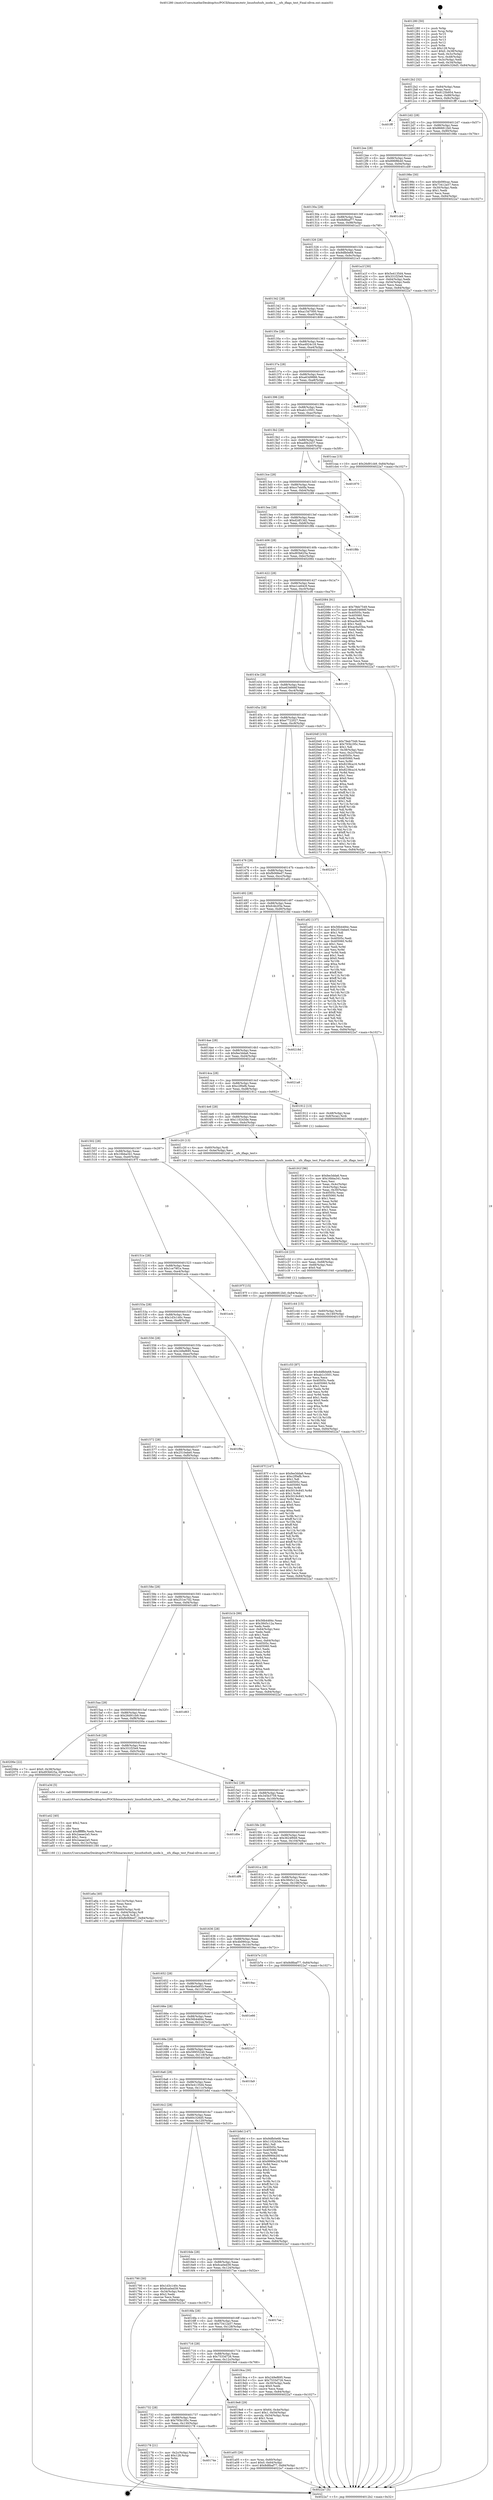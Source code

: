digraph "0x401280" {
  label = "0x401280 (/mnt/c/Users/mathe/Desktop/tcc/POCII/binaries/extr_linuxfsxfsxfs_inode.h___xfs_iflags_test_Final-ollvm.out::main(0))"
  labelloc = "t"
  node[shape=record]

  Entry [label="",width=0.3,height=0.3,shape=circle,fillcolor=black,style=filled]
  "0x4012b2" [label="{
     0x4012b2 [32]\l
     | [instrs]\l
     &nbsp;&nbsp;0x4012b2 \<+6\>: mov -0x84(%rbp),%eax\l
     &nbsp;&nbsp;0x4012b8 \<+2\>: mov %eax,%ecx\l
     &nbsp;&nbsp;0x4012ba \<+6\>: sub $0x8125b954,%ecx\l
     &nbsp;&nbsp;0x4012c0 \<+6\>: mov %eax,-0x88(%rbp)\l
     &nbsp;&nbsp;0x4012c6 \<+6\>: mov %ecx,-0x8c(%rbp)\l
     &nbsp;&nbsp;0x4012cc \<+6\>: je 0000000000401fff \<main+0xd7f\>\l
  }"]
  "0x401fff" [label="{
     0x401fff\l
  }", style=dashed]
  "0x4012d2" [label="{
     0x4012d2 [28]\l
     | [instrs]\l
     &nbsp;&nbsp;0x4012d2 \<+5\>: jmp 00000000004012d7 \<main+0x57\>\l
     &nbsp;&nbsp;0x4012d7 \<+6\>: mov -0x88(%rbp),%eax\l
     &nbsp;&nbsp;0x4012dd \<+5\>: sub $0x866812b0,%eax\l
     &nbsp;&nbsp;0x4012e2 \<+6\>: mov %eax,-0x90(%rbp)\l
     &nbsp;&nbsp;0x4012e8 \<+6\>: je 000000000040198e \<main+0x70e\>\l
  }"]
  Exit [label="",width=0.3,height=0.3,shape=circle,fillcolor=black,style=filled,peripheries=2]
  "0x40198e" [label="{
     0x40198e [30]\l
     | [instrs]\l
     &nbsp;&nbsp;0x40198e \<+5\>: mov $0x4b090cac,%eax\l
     &nbsp;&nbsp;0x401993 \<+5\>: mov $0x73412a57,%ecx\l
     &nbsp;&nbsp;0x401998 \<+3\>: mov -0x30(%rbp),%edx\l
     &nbsp;&nbsp;0x40199b \<+3\>: cmp $0x1,%edx\l
     &nbsp;&nbsp;0x40199e \<+3\>: cmovl %ecx,%eax\l
     &nbsp;&nbsp;0x4019a1 \<+6\>: mov %eax,-0x84(%rbp)\l
     &nbsp;&nbsp;0x4019a7 \<+5\>: jmp 00000000004022a7 \<main+0x1027\>\l
  }"]
  "0x4012ee" [label="{
     0x4012ee [28]\l
     | [instrs]\l
     &nbsp;&nbsp;0x4012ee \<+5\>: jmp 00000000004012f3 \<main+0x73\>\l
     &nbsp;&nbsp;0x4012f3 \<+6\>: mov -0x88(%rbp),%eax\l
     &nbsp;&nbsp;0x4012f9 \<+5\>: sub $0x896f8b40,%eax\l
     &nbsp;&nbsp;0x4012fe \<+6\>: mov %eax,-0x94(%rbp)\l
     &nbsp;&nbsp;0x401304 \<+6\>: je 0000000000401cb9 \<main+0xa39\>\l
  }"]
  "0x40174e" [label="{
     0x40174e\l
  }", style=dashed]
  "0x401cb9" [label="{
     0x401cb9\l
  }", style=dashed]
  "0x40130a" [label="{
     0x40130a [28]\l
     | [instrs]\l
     &nbsp;&nbsp;0x40130a \<+5\>: jmp 000000000040130f \<main+0x8f\>\l
     &nbsp;&nbsp;0x40130f \<+6\>: mov -0x88(%rbp),%eax\l
     &nbsp;&nbsp;0x401315 \<+5\>: sub $0x8d8baf77,%eax\l
     &nbsp;&nbsp;0x40131a \<+6\>: mov %eax,-0x98(%rbp)\l
     &nbsp;&nbsp;0x401320 \<+6\>: je 0000000000401a1f \<main+0x79f\>\l
  }"]
  "0x402178" [label="{
     0x402178 [21]\l
     | [instrs]\l
     &nbsp;&nbsp;0x402178 \<+3\>: mov -0x2c(%rbp),%eax\l
     &nbsp;&nbsp;0x40217b \<+7\>: add $0x128,%rsp\l
     &nbsp;&nbsp;0x402182 \<+1\>: pop %rbx\l
     &nbsp;&nbsp;0x402183 \<+2\>: pop %r12\l
     &nbsp;&nbsp;0x402185 \<+2\>: pop %r13\l
     &nbsp;&nbsp;0x402187 \<+2\>: pop %r14\l
     &nbsp;&nbsp;0x402189 \<+2\>: pop %r15\l
     &nbsp;&nbsp;0x40218b \<+1\>: pop %rbp\l
     &nbsp;&nbsp;0x40218c \<+1\>: ret\l
  }"]
  "0x401a1f" [label="{
     0x401a1f [30]\l
     | [instrs]\l
     &nbsp;&nbsp;0x401a1f \<+5\>: mov $0x5e4135d4,%eax\l
     &nbsp;&nbsp;0x401a24 \<+5\>: mov $0x331f25e9,%ecx\l
     &nbsp;&nbsp;0x401a29 \<+3\>: mov -0x64(%rbp),%edx\l
     &nbsp;&nbsp;0x401a2c \<+3\>: cmp -0x54(%rbp),%edx\l
     &nbsp;&nbsp;0x401a2f \<+3\>: cmovl %ecx,%eax\l
     &nbsp;&nbsp;0x401a32 \<+6\>: mov %eax,-0x84(%rbp)\l
     &nbsp;&nbsp;0x401a38 \<+5\>: jmp 00000000004022a7 \<main+0x1027\>\l
  }"]
  "0x401326" [label="{
     0x401326 [28]\l
     | [instrs]\l
     &nbsp;&nbsp;0x401326 \<+5\>: jmp 000000000040132b \<main+0xab\>\l
     &nbsp;&nbsp;0x40132b \<+6\>: mov -0x88(%rbp),%eax\l
     &nbsp;&nbsp;0x401331 \<+5\>: sub $0x9dfb0e68,%eax\l
     &nbsp;&nbsp;0x401336 \<+6\>: mov %eax,-0x9c(%rbp)\l
     &nbsp;&nbsp;0x40133c \<+6\>: je 00000000004021e3 \<main+0xf63\>\l
  }"]
  "0x401c53" [label="{
     0x401c53 [87]\l
     | [instrs]\l
     &nbsp;&nbsp;0x401c53 \<+5\>: mov $0x9dfb0e68,%eax\l
     &nbsp;&nbsp;0x401c58 \<+5\>: mov $0xab1c3501,%esi\l
     &nbsp;&nbsp;0x401c5d \<+2\>: xor %ecx,%ecx\l
     &nbsp;&nbsp;0x401c5f \<+7\>: mov 0x40505c,%edx\l
     &nbsp;&nbsp;0x401c66 \<+8\>: mov 0x405060,%r8d\l
     &nbsp;&nbsp;0x401c6e \<+3\>: sub $0x1,%ecx\l
     &nbsp;&nbsp;0x401c71 \<+3\>: mov %edx,%r9d\l
     &nbsp;&nbsp;0x401c74 \<+3\>: add %ecx,%r9d\l
     &nbsp;&nbsp;0x401c77 \<+4\>: imul %r9d,%edx\l
     &nbsp;&nbsp;0x401c7b \<+3\>: and $0x1,%edx\l
     &nbsp;&nbsp;0x401c7e \<+3\>: cmp $0x0,%edx\l
     &nbsp;&nbsp;0x401c81 \<+4\>: sete %r10b\l
     &nbsp;&nbsp;0x401c85 \<+4\>: cmp $0xa,%r8d\l
     &nbsp;&nbsp;0x401c89 \<+4\>: setl %r11b\l
     &nbsp;&nbsp;0x401c8d \<+3\>: mov %r10b,%bl\l
     &nbsp;&nbsp;0x401c90 \<+3\>: and %r11b,%bl\l
     &nbsp;&nbsp;0x401c93 \<+3\>: xor %r11b,%r10b\l
     &nbsp;&nbsp;0x401c96 \<+3\>: or %r10b,%bl\l
     &nbsp;&nbsp;0x401c99 \<+3\>: test $0x1,%bl\l
     &nbsp;&nbsp;0x401c9c \<+3\>: cmovne %esi,%eax\l
     &nbsp;&nbsp;0x401c9f \<+6\>: mov %eax,-0x84(%rbp)\l
     &nbsp;&nbsp;0x401ca5 \<+5\>: jmp 00000000004022a7 \<main+0x1027\>\l
  }"]
  "0x4021e3" [label="{
     0x4021e3\l
  }", style=dashed]
  "0x401342" [label="{
     0x401342 [28]\l
     | [instrs]\l
     &nbsp;&nbsp;0x401342 \<+5\>: jmp 0000000000401347 \<main+0xc7\>\l
     &nbsp;&nbsp;0x401347 \<+6\>: mov -0x88(%rbp),%eax\l
     &nbsp;&nbsp;0x40134d \<+5\>: sub $0xa15d7000,%eax\l
     &nbsp;&nbsp;0x401352 \<+6\>: mov %eax,-0xa0(%rbp)\l
     &nbsp;&nbsp;0x401358 \<+6\>: je 0000000000401809 \<main+0x589\>\l
  }"]
  "0x401c44" [label="{
     0x401c44 [15]\l
     | [instrs]\l
     &nbsp;&nbsp;0x401c44 \<+4\>: mov -0x60(%rbp),%rdi\l
     &nbsp;&nbsp;0x401c48 \<+6\>: mov %eax,-0x140(%rbp)\l
     &nbsp;&nbsp;0x401c4e \<+5\>: call 0000000000401030 \<free@plt\>\l
     | [calls]\l
     &nbsp;&nbsp;0x401030 \{1\} (unknown)\l
  }"]
  "0x401809" [label="{
     0x401809\l
  }", style=dashed]
  "0x40135e" [label="{
     0x40135e [28]\l
     | [instrs]\l
     &nbsp;&nbsp;0x40135e \<+5\>: jmp 0000000000401363 \<main+0xe3\>\l
     &nbsp;&nbsp;0x401363 \<+6\>: mov -0x88(%rbp),%eax\l
     &nbsp;&nbsp;0x401369 \<+5\>: sub $0xa4924c18,%eax\l
     &nbsp;&nbsp;0x40136e \<+6\>: mov %eax,-0xa4(%rbp)\l
     &nbsp;&nbsp;0x401374 \<+6\>: je 0000000000402225 \<main+0xfa5\>\l
  }"]
  "0x401c2d" [label="{
     0x401c2d [23]\l
     | [instrs]\l
     &nbsp;&nbsp;0x401c2d \<+10\>: movabs $0x4030d6,%rdi\l
     &nbsp;&nbsp;0x401c37 \<+3\>: mov %eax,-0x68(%rbp)\l
     &nbsp;&nbsp;0x401c3a \<+3\>: mov -0x68(%rbp),%esi\l
     &nbsp;&nbsp;0x401c3d \<+2\>: mov $0x0,%al\l
     &nbsp;&nbsp;0x401c3f \<+5\>: call 0000000000401040 \<printf@plt\>\l
     | [calls]\l
     &nbsp;&nbsp;0x401040 \{1\} (unknown)\l
  }"]
  "0x402225" [label="{
     0x402225\l
  }", style=dashed]
  "0x40137a" [label="{
     0x40137a [28]\l
     | [instrs]\l
     &nbsp;&nbsp;0x40137a \<+5\>: jmp 000000000040137f \<main+0xff\>\l
     &nbsp;&nbsp;0x40137f \<+6\>: mov -0x88(%rbp),%eax\l
     &nbsp;&nbsp;0x401385 \<+5\>: sub $0xa63d9886,%eax\l
     &nbsp;&nbsp;0x40138a \<+6\>: mov %eax,-0xa8(%rbp)\l
     &nbsp;&nbsp;0x401390 \<+6\>: je 000000000040205f \<main+0xddf\>\l
  }"]
  "0x401a6a" [label="{
     0x401a6a [40]\l
     | [instrs]\l
     &nbsp;&nbsp;0x401a6a \<+6\>: mov -0x13c(%rbp),%ecx\l
     &nbsp;&nbsp;0x401a70 \<+3\>: imul %eax,%ecx\l
     &nbsp;&nbsp;0x401a73 \<+3\>: mov %cx,%si\l
     &nbsp;&nbsp;0x401a76 \<+4\>: mov -0x60(%rbp),%rdi\l
     &nbsp;&nbsp;0x401a7a \<+4\>: movslq -0x64(%rbp),%r8\l
     &nbsp;&nbsp;0x401a7e \<+5\>: mov %si,(%rdi,%r8,2)\l
     &nbsp;&nbsp;0x401a83 \<+10\>: movl $0xfb068ed7,-0x84(%rbp)\l
     &nbsp;&nbsp;0x401a8d \<+5\>: jmp 00000000004022a7 \<main+0x1027\>\l
  }"]
  "0x40205f" [label="{
     0x40205f\l
  }", style=dashed]
  "0x401396" [label="{
     0x401396 [28]\l
     | [instrs]\l
     &nbsp;&nbsp;0x401396 \<+5\>: jmp 000000000040139b \<main+0x11b\>\l
     &nbsp;&nbsp;0x40139b \<+6\>: mov -0x88(%rbp),%eax\l
     &nbsp;&nbsp;0x4013a1 \<+5\>: sub $0xab1c3501,%eax\l
     &nbsp;&nbsp;0x4013a6 \<+6\>: mov %eax,-0xac(%rbp)\l
     &nbsp;&nbsp;0x4013ac \<+6\>: je 0000000000401caa \<main+0xa2a\>\l
  }"]
  "0x401a42" [label="{
     0x401a42 [40]\l
     | [instrs]\l
     &nbsp;&nbsp;0x401a42 \<+5\>: mov $0x2,%ecx\l
     &nbsp;&nbsp;0x401a47 \<+1\>: cltd\l
     &nbsp;&nbsp;0x401a48 \<+2\>: idiv %ecx\l
     &nbsp;&nbsp;0x401a4a \<+6\>: imul $0xfffffffe,%edx,%ecx\l
     &nbsp;&nbsp;0x401a50 \<+6\>: sub $0x2aeae2a5,%ecx\l
     &nbsp;&nbsp;0x401a56 \<+3\>: add $0x1,%ecx\l
     &nbsp;&nbsp;0x401a59 \<+6\>: add $0x2aeae2a5,%ecx\l
     &nbsp;&nbsp;0x401a5f \<+6\>: mov %ecx,-0x13c(%rbp)\l
     &nbsp;&nbsp;0x401a65 \<+5\>: call 0000000000401160 \<next_i\>\l
     | [calls]\l
     &nbsp;&nbsp;0x401160 \{1\} (/mnt/c/Users/mathe/Desktop/tcc/POCII/binaries/extr_linuxfsxfsxfs_inode.h___xfs_iflags_test_Final-ollvm.out::next_i)\l
  }"]
  "0x401caa" [label="{
     0x401caa [15]\l
     | [instrs]\l
     &nbsp;&nbsp;0x401caa \<+10\>: movl $0x26d91cb9,-0x84(%rbp)\l
     &nbsp;&nbsp;0x401cb4 \<+5\>: jmp 00000000004022a7 \<main+0x1027\>\l
  }"]
  "0x4013b2" [label="{
     0x4013b2 [28]\l
     | [instrs]\l
     &nbsp;&nbsp;0x4013b2 \<+5\>: jmp 00000000004013b7 \<main+0x137\>\l
     &nbsp;&nbsp;0x4013b7 \<+6\>: mov -0x88(%rbp),%eax\l
     &nbsp;&nbsp;0x4013bd \<+5\>: sub $0xad0b2437,%eax\l
     &nbsp;&nbsp;0x4013c2 \<+6\>: mov %eax,-0xb0(%rbp)\l
     &nbsp;&nbsp;0x4013c8 \<+6\>: je 0000000000401870 \<main+0x5f0\>\l
  }"]
  "0x401a05" [label="{
     0x401a05 [26]\l
     | [instrs]\l
     &nbsp;&nbsp;0x401a05 \<+4\>: mov %rax,-0x60(%rbp)\l
     &nbsp;&nbsp;0x401a09 \<+7\>: movl $0x0,-0x64(%rbp)\l
     &nbsp;&nbsp;0x401a10 \<+10\>: movl $0x8d8baf77,-0x84(%rbp)\l
     &nbsp;&nbsp;0x401a1a \<+5\>: jmp 00000000004022a7 \<main+0x1027\>\l
  }"]
  "0x401870" [label="{
     0x401870\l
  }", style=dashed]
  "0x4013ce" [label="{
     0x4013ce [28]\l
     | [instrs]\l
     &nbsp;&nbsp;0x4013ce \<+5\>: jmp 00000000004013d3 \<main+0x153\>\l
     &nbsp;&nbsp;0x4013d3 \<+6\>: mov -0x88(%rbp),%eax\l
     &nbsp;&nbsp;0x4013d9 \<+5\>: sub $0xcc7eb0fa,%eax\l
     &nbsp;&nbsp;0x4013de \<+6\>: mov %eax,-0xb4(%rbp)\l
     &nbsp;&nbsp;0x4013e4 \<+6\>: je 0000000000402289 \<main+0x1009\>\l
  }"]
  "0x401732" [label="{
     0x401732 [28]\l
     | [instrs]\l
     &nbsp;&nbsp;0x401732 \<+5\>: jmp 0000000000401737 \<main+0x4b7\>\l
     &nbsp;&nbsp;0x401737 \<+6\>: mov -0x88(%rbp),%eax\l
     &nbsp;&nbsp;0x40173d \<+5\>: sub $0x793b195c,%eax\l
     &nbsp;&nbsp;0x401742 \<+6\>: mov %eax,-0x130(%rbp)\l
     &nbsp;&nbsp;0x401748 \<+6\>: je 0000000000402178 \<main+0xef8\>\l
  }"]
  "0x402289" [label="{
     0x402289\l
  }", style=dashed]
  "0x4013ea" [label="{
     0x4013ea [28]\l
     | [instrs]\l
     &nbsp;&nbsp;0x4013ea \<+5\>: jmp 00000000004013ef \<main+0x16f\>\l
     &nbsp;&nbsp;0x4013ef \<+6\>: mov -0x88(%rbp),%eax\l
     &nbsp;&nbsp;0x4013f5 \<+5\>: sub $0xd2df13d2,%eax\l
     &nbsp;&nbsp;0x4013fa \<+6\>: mov %eax,-0xb8(%rbp)\l
     &nbsp;&nbsp;0x401400 \<+6\>: je 0000000000401f8b \<main+0xd0b\>\l
  }"]
  "0x4019e8" [label="{
     0x4019e8 [29]\l
     | [instrs]\l
     &nbsp;&nbsp;0x4019e8 \<+6\>: movw $0x64,-0x4e(%rbp)\l
     &nbsp;&nbsp;0x4019ee \<+7\>: movl $0x1,-0x54(%rbp)\l
     &nbsp;&nbsp;0x4019f5 \<+4\>: movslq -0x54(%rbp),%rax\l
     &nbsp;&nbsp;0x4019f9 \<+4\>: shl $0x1,%rax\l
     &nbsp;&nbsp;0x4019fd \<+3\>: mov %rax,%rdi\l
     &nbsp;&nbsp;0x401a00 \<+5\>: call 0000000000401050 \<malloc@plt\>\l
     | [calls]\l
     &nbsp;&nbsp;0x401050 \{1\} (unknown)\l
  }"]
  "0x401f8b" [label="{
     0x401f8b\l
  }", style=dashed]
  "0x401406" [label="{
     0x401406 [28]\l
     | [instrs]\l
     &nbsp;&nbsp;0x401406 \<+5\>: jmp 000000000040140b \<main+0x18b\>\l
     &nbsp;&nbsp;0x40140b \<+6\>: mov -0x88(%rbp),%eax\l
     &nbsp;&nbsp;0x401411 \<+5\>: sub $0xd93b625a,%eax\l
     &nbsp;&nbsp;0x401416 \<+6\>: mov %eax,-0xbc(%rbp)\l
     &nbsp;&nbsp;0x40141c \<+6\>: je 0000000000402084 \<main+0xe04\>\l
  }"]
  "0x401716" [label="{
     0x401716 [28]\l
     | [instrs]\l
     &nbsp;&nbsp;0x401716 \<+5\>: jmp 000000000040171b \<main+0x49b\>\l
     &nbsp;&nbsp;0x40171b \<+6\>: mov -0x88(%rbp),%eax\l
     &nbsp;&nbsp;0x401721 \<+5\>: sub $0x7533d726,%eax\l
     &nbsp;&nbsp;0x401726 \<+6\>: mov %eax,-0x12c(%rbp)\l
     &nbsp;&nbsp;0x40172c \<+6\>: je 00000000004019e8 \<main+0x768\>\l
  }"]
  "0x402084" [label="{
     0x402084 [91]\l
     | [instrs]\l
     &nbsp;&nbsp;0x402084 \<+5\>: mov $0x79eb7549,%eax\l
     &nbsp;&nbsp;0x402089 \<+5\>: mov $0xe634666f,%ecx\l
     &nbsp;&nbsp;0x40208e \<+7\>: mov 0x40505c,%edx\l
     &nbsp;&nbsp;0x402095 \<+7\>: mov 0x405060,%esi\l
     &nbsp;&nbsp;0x40209c \<+2\>: mov %edx,%edi\l
     &nbsp;&nbsp;0x40209e \<+6\>: sub $0xac6a55ba,%edi\l
     &nbsp;&nbsp;0x4020a4 \<+3\>: sub $0x1,%edi\l
     &nbsp;&nbsp;0x4020a7 \<+6\>: add $0xac6a55ba,%edi\l
     &nbsp;&nbsp;0x4020ad \<+3\>: imul %edi,%edx\l
     &nbsp;&nbsp;0x4020b0 \<+3\>: and $0x1,%edx\l
     &nbsp;&nbsp;0x4020b3 \<+3\>: cmp $0x0,%edx\l
     &nbsp;&nbsp;0x4020b6 \<+4\>: sete %r8b\l
     &nbsp;&nbsp;0x4020ba \<+3\>: cmp $0xa,%esi\l
     &nbsp;&nbsp;0x4020bd \<+4\>: setl %r9b\l
     &nbsp;&nbsp;0x4020c1 \<+3\>: mov %r8b,%r10b\l
     &nbsp;&nbsp;0x4020c4 \<+3\>: and %r9b,%r10b\l
     &nbsp;&nbsp;0x4020c7 \<+3\>: xor %r9b,%r8b\l
     &nbsp;&nbsp;0x4020ca \<+3\>: or %r8b,%r10b\l
     &nbsp;&nbsp;0x4020cd \<+4\>: test $0x1,%r10b\l
     &nbsp;&nbsp;0x4020d1 \<+3\>: cmovne %ecx,%eax\l
     &nbsp;&nbsp;0x4020d4 \<+6\>: mov %eax,-0x84(%rbp)\l
     &nbsp;&nbsp;0x4020da \<+5\>: jmp 00000000004022a7 \<main+0x1027\>\l
  }"]
  "0x401422" [label="{
     0x401422 [28]\l
     | [instrs]\l
     &nbsp;&nbsp;0x401422 \<+5\>: jmp 0000000000401427 \<main+0x1a7\>\l
     &nbsp;&nbsp;0x401427 \<+6\>: mov -0x88(%rbp),%eax\l
     &nbsp;&nbsp;0x40142d \<+5\>: sub $0xe1ce64c9,%eax\l
     &nbsp;&nbsp;0x401432 \<+6\>: mov %eax,-0xc0(%rbp)\l
     &nbsp;&nbsp;0x401438 \<+6\>: je 0000000000401cf0 \<main+0xa70\>\l
  }"]
  "0x4019ca" [label="{
     0x4019ca [30]\l
     | [instrs]\l
     &nbsp;&nbsp;0x4019ca \<+5\>: mov $0x249ef695,%eax\l
     &nbsp;&nbsp;0x4019cf \<+5\>: mov $0x7533d726,%ecx\l
     &nbsp;&nbsp;0x4019d4 \<+3\>: mov -0x30(%rbp),%edx\l
     &nbsp;&nbsp;0x4019d7 \<+3\>: cmp $0x0,%edx\l
     &nbsp;&nbsp;0x4019da \<+3\>: cmove %ecx,%eax\l
     &nbsp;&nbsp;0x4019dd \<+6\>: mov %eax,-0x84(%rbp)\l
     &nbsp;&nbsp;0x4019e3 \<+5\>: jmp 00000000004022a7 \<main+0x1027\>\l
  }"]
  "0x401cf0" [label="{
     0x401cf0\l
  }", style=dashed]
  "0x40143e" [label="{
     0x40143e [28]\l
     | [instrs]\l
     &nbsp;&nbsp;0x40143e \<+5\>: jmp 0000000000401443 \<main+0x1c3\>\l
     &nbsp;&nbsp;0x401443 \<+6\>: mov -0x88(%rbp),%eax\l
     &nbsp;&nbsp;0x401449 \<+5\>: sub $0xe634666f,%eax\l
     &nbsp;&nbsp;0x40144e \<+6\>: mov %eax,-0xc4(%rbp)\l
     &nbsp;&nbsp;0x401454 \<+6\>: je 00000000004020df \<main+0xe5f\>\l
  }"]
  "0x4016fa" [label="{
     0x4016fa [28]\l
     | [instrs]\l
     &nbsp;&nbsp;0x4016fa \<+5\>: jmp 00000000004016ff \<main+0x47f\>\l
     &nbsp;&nbsp;0x4016ff \<+6\>: mov -0x88(%rbp),%eax\l
     &nbsp;&nbsp;0x401705 \<+5\>: sub $0x73412a57,%eax\l
     &nbsp;&nbsp;0x40170a \<+6\>: mov %eax,-0x128(%rbp)\l
     &nbsp;&nbsp;0x401710 \<+6\>: je 00000000004019ca \<main+0x74a\>\l
  }"]
  "0x4020df" [label="{
     0x4020df [153]\l
     | [instrs]\l
     &nbsp;&nbsp;0x4020df \<+5\>: mov $0x79eb7549,%eax\l
     &nbsp;&nbsp;0x4020e4 \<+5\>: mov $0x793b195c,%ecx\l
     &nbsp;&nbsp;0x4020e9 \<+2\>: mov $0x1,%dl\l
     &nbsp;&nbsp;0x4020eb \<+3\>: mov -0x38(%rbp),%esi\l
     &nbsp;&nbsp;0x4020ee \<+3\>: mov %esi,-0x2c(%rbp)\l
     &nbsp;&nbsp;0x4020f1 \<+7\>: mov 0x40505c,%esi\l
     &nbsp;&nbsp;0x4020f8 \<+7\>: mov 0x405060,%edi\l
     &nbsp;&nbsp;0x4020ff \<+3\>: mov %esi,%r8d\l
     &nbsp;&nbsp;0x402102 \<+7\>: sub $0x8238ca16,%r8d\l
     &nbsp;&nbsp;0x402109 \<+4\>: sub $0x1,%r8d\l
     &nbsp;&nbsp;0x40210d \<+7\>: add $0x8238ca16,%r8d\l
     &nbsp;&nbsp;0x402114 \<+4\>: imul %r8d,%esi\l
     &nbsp;&nbsp;0x402118 \<+3\>: and $0x1,%esi\l
     &nbsp;&nbsp;0x40211b \<+3\>: cmp $0x0,%esi\l
     &nbsp;&nbsp;0x40211e \<+4\>: sete %r9b\l
     &nbsp;&nbsp;0x402122 \<+3\>: cmp $0xa,%edi\l
     &nbsp;&nbsp;0x402125 \<+4\>: setl %r10b\l
     &nbsp;&nbsp;0x402129 \<+3\>: mov %r9b,%r11b\l
     &nbsp;&nbsp;0x40212c \<+4\>: xor $0xff,%r11b\l
     &nbsp;&nbsp;0x402130 \<+3\>: mov %r10b,%bl\l
     &nbsp;&nbsp;0x402133 \<+3\>: xor $0xff,%bl\l
     &nbsp;&nbsp;0x402136 \<+3\>: xor $0x1,%dl\l
     &nbsp;&nbsp;0x402139 \<+3\>: mov %r11b,%r14b\l
     &nbsp;&nbsp;0x40213c \<+4\>: and $0xff,%r14b\l
     &nbsp;&nbsp;0x402140 \<+3\>: and %dl,%r9b\l
     &nbsp;&nbsp;0x402143 \<+3\>: mov %bl,%r15b\l
     &nbsp;&nbsp;0x402146 \<+4\>: and $0xff,%r15b\l
     &nbsp;&nbsp;0x40214a \<+3\>: and %dl,%r10b\l
     &nbsp;&nbsp;0x40214d \<+3\>: or %r9b,%r14b\l
     &nbsp;&nbsp;0x402150 \<+3\>: or %r10b,%r15b\l
     &nbsp;&nbsp;0x402153 \<+3\>: xor %r15b,%r14b\l
     &nbsp;&nbsp;0x402156 \<+3\>: or %bl,%r11b\l
     &nbsp;&nbsp;0x402159 \<+4\>: xor $0xff,%r11b\l
     &nbsp;&nbsp;0x40215d \<+3\>: or $0x1,%dl\l
     &nbsp;&nbsp;0x402160 \<+3\>: and %dl,%r11b\l
     &nbsp;&nbsp;0x402163 \<+3\>: or %r11b,%r14b\l
     &nbsp;&nbsp;0x402166 \<+4\>: test $0x1,%r14b\l
     &nbsp;&nbsp;0x40216a \<+3\>: cmovne %ecx,%eax\l
     &nbsp;&nbsp;0x40216d \<+6\>: mov %eax,-0x84(%rbp)\l
     &nbsp;&nbsp;0x402173 \<+5\>: jmp 00000000004022a7 \<main+0x1027\>\l
  }"]
  "0x40145a" [label="{
     0x40145a [28]\l
     | [instrs]\l
     &nbsp;&nbsp;0x40145a \<+5\>: jmp 000000000040145f \<main+0x1df\>\l
     &nbsp;&nbsp;0x40145f \<+6\>: mov -0x88(%rbp),%eax\l
     &nbsp;&nbsp;0x401465 \<+5\>: sub $0xe7722027,%eax\l
     &nbsp;&nbsp;0x40146a \<+6\>: mov %eax,-0xc8(%rbp)\l
     &nbsp;&nbsp;0x401470 \<+6\>: je 0000000000402247 \<main+0xfc7\>\l
  }"]
  "0x4017ae" [label="{
     0x4017ae\l
  }", style=dashed]
  "0x402247" [label="{
     0x402247\l
  }", style=dashed]
  "0x401476" [label="{
     0x401476 [28]\l
     | [instrs]\l
     &nbsp;&nbsp;0x401476 \<+5\>: jmp 000000000040147b \<main+0x1fb\>\l
     &nbsp;&nbsp;0x40147b \<+6\>: mov -0x88(%rbp),%eax\l
     &nbsp;&nbsp;0x401481 \<+5\>: sub $0xfb068ed7,%eax\l
     &nbsp;&nbsp;0x401486 \<+6\>: mov %eax,-0xcc(%rbp)\l
     &nbsp;&nbsp;0x40148c \<+6\>: je 0000000000401a92 \<main+0x812\>\l
  }"]
  "0x40191f" [label="{
     0x40191f [96]\l
     | [instrs]\l
     &nbsp;&nbsp;0x40191f \<+5\>: mov $0xfee3dda6,%ecx\l
     &nbsp;&nbsp;0x401924 \<+5\>: mov $0x16bba341,%edx\l
     &nbsp;&nbsp;0x401929 \<+2\>: xor %esi,%esi\l
     &nbsp;&nbsp;0x40192b \<+3\>: mov %eax,-0x4c(%rbp)\l
     &nbsp;&nbsp;0x40192e \<+3\>: mov -0x4c(%rbp),%eax\l
     &nbsp;&nbsp;0x401931 \<+3\>: mov %eax,-0x30(%rbp)\l
     &nbsp;&nbsp;0x401934 \<+7\>: mov 0x40505c,%eax\l
     &nbsp;&nbsp;0x40193b \<+8\>: mov 0x405060,%r8d\l
     &nbsp;&nbsp;0x401943 \<+3\>: sub $0x1,%esi\l
     &nbsp;&nbsp;0x401946 \<+3\>: mov %eax,%r9d\l
     &nbsp;&nbsp;0x401949 \<+3\>: add %esi,%r9d\l
     &nbsp;&nbsp;0x40194c \<+4\>: imul %r9d,%eax\l
     &nbsp;&nbsp;0x401950 \<+3\>: and $0x1,%eax\l
     &nbsp;&nbsp;0x401953 \<+3\>: cmp $0x0,%eax\l
     &nbsp;&nbsp;0x401956 \<+4\>: sete %r10b\l
     &nbsp;&nbsp;0x40195a \<+4\>: cmp $0xa,%r8d\l
     &nbsp;&nbsp;0x40195e \<+4\>: setl %r11b\l
     &nbsp;&nbsp;0x401962 \<+3\>: mov %r10b,%bl\l
     &nbsp;&nbsp;0x401965 \<+3\>: and %r11b,%bl\l
     &nbsp;&nbsp;0x401968 \<+3\>: xor %r11b,%r10b\l
     &nbsp;&nbsp;0x40196b \<+3\>: or %r10b,%bl\l
     &nbsp;&nbsp;0x40196e \<+3\>: test $0x1,%bl\l
     &nbsp;&nbsp;0x401971 \<+3\>: cmovne %edx,%ecx\l
     &nbsp;&nbsp;0x401974 \<+6\>: mov %ecx,-0x84(%rbp)\l
     &nbsp;&nbsp;0x40197a \<+5\>: jmp 00000000004022a7 \<main+0x1027\>\l
  }"]
  "0x401a92" [label="{
     0x401a92 [137]\l
     | [instrs]\l
     &nbsp;&nbsp;0x401a92 \<+5\>: mov $0x56b4484c,%eax\l
     &nbsp;&nbsp;0x401a97 \<+5\>: mov $0x2510ebe0,%ecx\l
     &nbsp;&nbsp;0x401a9c \<+2\>: mov $0x1,%dl\l
     &nbsp;&nbsp;0x401a9e \<+2\>: xor %esi,%esi\l
     &nbsp;&nbsp;0x401aa0 \<+7\>: mov 0x40505c,%edi\l
     &nbsp;&nbsp;0x401aa7 \<+8\>: mov 0x405060,%r8d\l
     &nbsp;&nbsp;0x401aaf \<+3\>: sub $0x1,%esi\l
     &nbsp;&nbsp;0x401ab2 \<+3\>: mov %edi,%r9d\l
     &nbsp;&nbsp;0x401ab5 \<+3\>: add %esi,%r9d\l
     &nbsp;&nbsp;0x401ab8 \<+4\>: imul %r9d,%edi\l
     &nbsp;&nbsp;0x401abc \<+3\>: and $0x1,%edi\l
     &nbsp;&nbsp;0x401abf \<+3\>: cmp $0x0,%edi\l
     &nbsp;&nbsp;0x401ac2 \<+4\>: sete %r10b\l
     &nbsp;&nbsp;0x401ac6 \<+4\>: cmp $0xa,%r8d\l
     &nbsp;&nbsp;0x401aca \<+4\>: setl %r11b\l
     &nbsp;&nbsp;0x401ace \<+3\>: mov %r10b,%bl\l
     &nbsp;&nbsp;0x401ad1 \<+3\>: xor $0xff,%bl\l
     &nbsp;&nbsp;0x401ad4 \<+3\>: mov %r11b,%r14b\l
     &nbsp;&nbsp;0x401ad7 \<+4\>: xor $0xff,%r14b\l
     &nbsp;&nbsp;0x401adb \<+3\>: xor $0x0,%dl\l
     &nbsp;&nbsp;0x401ade \<+3\>: mov %bl,%r15b\l
     &nbsp;&nbsp;0x401ae1 \<+4\>: and $0x0,%r15b\l
     &nbsp;&nbsp;0x401ae5 \<+3\>: and %dl,%r10b\l
     &nbsp;&nbsp;0x401ae8 \<+3\>: mov %r14b,%r12b\l
     &nbsp;&nbsp;0x401aeb \<+4\>: and $0x0,%r12b\l
     &nbsp;&nbsp;0x401aef \<+3\>: and %dl,%r11b\l
     &nbsp;&nbsp;0x401af2 \<+3\>: or %r10b,%r15b\l
     &nbsp;&nbsp;0x401af5 \<+3\>: or %r11b,%r12b\l
     &nbsp;&nbsp;0x401af8 \<+3\>: xor %r12b,%r15b\l
     &nbsp;&nbsp;0x401afb \<+3\>: or %r14b,%bl\l
     &nbsp;&nbsp;0x401afe \<+3\>: xor $0xff,%bl\l
     &nbsp;&nbsp;0x401b01 \<+3\>: or $0x0,%dl\l
     &nbsp;&nbsp;0x401b04 \<+2\>: and %dl,%bl\l
     &nbsp;&nbsp;0x401b06 \<+3\>: or %bl,%r15b\l
     &nbsp;&nbsp;0x401b09 \<+4\>: test $0x1,%r15b\l
     &nbsp;&nbsp;0x401b0d \<+3\>: cmovne %ecx,%eax\l
     &nbsp;&nbsp;0x401b10 \<+6\>: mov %eax,-0x84(%rbp)\l
     &nbsp;&nbsp;0x401b16 \<+5\>: jmp 00000000004022a7 \<main+0x1027\>\l
  }"]
  "0x401492" [label="{
     0x401492 [28]\l
     | [instrs]\l
     &nbsp;&nbsp;0x401492 \<+5\>: jmp 0000000000401497 \<main+0x217\>\l
     &nbsp;&nbsp;0x401497 \<+6\>: mov -0x88(%rbp),%eax\l
     &nbsp;&nbsp;0x40149d \<+5\>: sub $0xfc4b2f3e,%eax\l
     &nbsp;&nbsp;0x4014a2 \<+6\>: mov %eax,-0xd0(%rbp)\l
     &nbsp;&nbsp;0x4014a8 \<+6\>: je 000000000040218d \<main+0xf0d\>\l
  }"]
  "0x401280" [label="{
     0x401280 [50]\l
     | [instrs]\l
     &nbsp;&nbsp;0x401280 \<+1\>: push %rbp\l
     &nbsp;&nbsp;0x401281 \<+3\>: mov %rsp,%rbp\l
     &nbsp;&nbsp;0x401284 \<+2\>: push %r15\l
     &nbsp;&nbsp;0x401286 \<+2\>: push %r14\l
     &nbsp;&nbsp;0x401288 \<+2\>: push %r13\l
     &nbsp;&nbsp;0x40128a \<+2\>: push %r12\l
     &nbsp;&nbsp;0x40128c \<+1\>: push %rbx\l
     &nbsp;&nbsp;0x40128d \<+7\>: sub $0x128,%rsp\l
     &nbsp;&nbsp;0x401294 \<+7\>: movl $0x0,-0x38(%rbp)\l
     &nbsp;&nbsp;0x40129b \<+3\>: mov %edi,-0x3c(%rbp)\l
     &nbsp;&nbsp;0x40129e \<+4\>: mov %rsi,-0x48(%rbp)\l
     &nbsp;&nbsp;0x4012a2 \<+3\>: mov -0x3c(%rbp),%edi\l
     &nbsp;&nbsp;0x4012a5 \<+3\>: mov %edi,-0x34(%rbp)\l
     &nbsp;&nbsp;0x4012a8 \<+10\>: movl $0x60c326d5,-0x84(%rbp)\l
  }"]
  "0x40218d" [label="{
     0x40218d\l
  }", style=dashed]
  "0x4014ae" [label="{
     0x4014ae [28]\l
     | [instrs]\l
     &nbsp;&nbsp;0x4014ae \<+5\>: jmp 00000000004014b3 \<main+0x233\>\l
     &nbsp;&nbsp;0x4014b3 \<+6\>: mov -0x88(%rbp),%eax\l
     &nbsp;&nbsp;0x4014b9 \<+5\>: sub $0xfee3dda6,%eax\l
     &nbsp;&nbsp;0x4014be \<+6\>: mov %eax,-0xd4(%rbp)\l
     &nbsp;&nbsp;0x4014c4 \<+6\>: je 00000000004021a8 \<main+0xf28\>\l
  }"]
  "0x4022a7" [label="{
     0x4022a7 [5]\l
     | [instrs]\l
     &nbsp;&nbsp;0x4022a7 \<+5\>: jmp 00000000004012b2 \<main+0x32\>\l
  }"]
  "0x4021a8" [label="{
     0x4021a8\l
  }", style=dashed]
  "0x4014ca" [label="{
     0x4014ca [28]\l
     | [instrs]\l
     &nbsp;&nbsp;0x4014ca \<+5\>: jmp 00000000004014cf \<main+0x24f\>\l
     &nbsp;&nbsp;0x4014cf \<+6\>: mov -0x88(%rbp),%eax\l
     &nbsp;&nbsp;0x4014d5 \<+5\>: sub $0xc2f0efb,%eax\l
     &nbsp;&nbsp;0x4014da \<+6\>: mov %eax,-0xd8(%rbp)\l
     &nbsp;&nbsp;0x4014e0 \<+6\>: je 0000000000401912 \<main+0x692\>\l
  }"]
  "0x4016de" [label="{
     0x4016de [28]\l
     | [instrs]\l
     &nbsp;&nbsp;0x4016de \<+5\>: jmp 00000000004016e3 \<main+0x463\>\l
     &nbsp;&nbsp;0x4016e3 \<+6\>: mov -0x88(%rbp),%eax\l
     &nbsp;&nbsp;0x4016e9 \<+5\>: sub $0x6ca0ed39,%eax\l
     &nbsp;&nbsp;0x4016ee \<+6\>: mov %eax,-0x124(%rbp)\l
     &nbsp;&nbsp;0x4016f4 \<+6\>: je 00000000004017ae \<main+0x52e\>\l
  }"]
  "0x401912" [label="{
     0x401912 [13]\l
     | [instrs]\l
     &nbsp;&nbsp;0x401912 \<+4\>: mov -0x48(%rbp),%rax\l
     &nbsp;&nbsp;0x401916 \<+4\>: mov 0x8(%rax),%rdi\l
     &nbsp;&nbsp;0x40191a \<+5\>: call 0000000000401060 \<atoi@plt\>\l
     | [calls]\l
     &nbsp;&nbsp;0x401060 \{1\} (unknown)\l
  }"]
  "0x4014e6" [label="{
     0x4014e6 [28]\l
     | [instrs]\l
     &nbsp;&nbsp;0x4014e6 \<+5\>: jmp 00000000004014eb \<main+0x26b\>\l
     &nbsp;&nbsp;0x4014eb \<+6\>: mov -0x88(%rbp),%eax\l
     &nbsp;&nbsp;0x4014f1 \<+5\>: sub $0x110243de,%eax\l
     &nbsp;&nbsp;0x4014f6 \<+6\>: mov %eax,-0xdc(%rbp)\l
     &nbsp;&nbsp;0x4014fc \<+6\>: je 0000000000401c20 \<main+0x9a0\>\l
  }"]
  "0x401790" [label="{
     0x401790 [30]\l
     | [instrs]\l
     &nbsp;&nbsp;0x401790 \<+5\>: mov $0x1d3c140c,%eax\l
     &nbsp;&nbsp;0x401795 \<+5\>: mov $0x6ca0ed39,%ecx\l
     &nbsp;&nbsp;0x40179a \<+3\>: mov -0x34(%rbp),%edx\l
     &nbsp;&nbsp;0x40179d \<+3\>: cmp $0x2,%edx\l
     &nbsp;&nbsp;0x4017a0 \<+3\>: cmovne %ecx,%eax\l
     &nbsp;&nbsp;0x4017a3 \<+6\>: mov %eax,-0x84(%rbp)\l
     &nbsp;&nbsp;0x4017a9 \<+5\>: jmp 00000000004022a7 \<main+0x1027\>\l
  }"]
  "0x401c20" [label="{
     0x401c20 [13]\l
     | [instrs]\l
     &nbsp;&nbsp;0x401c20 \<+4\>: mov -0x60(%rbp),%rdi\l
     &nbsp;&nbsp;0x401c24 \<+4\>: movzwl -0x4e(%rbp),%esi\l
     &nbsp;&nbsp;0x401c28 \<+5\>: call 0000000000401240 \<__xfs_iflags_test\>\l
     | [calls]\l
     &nbsp;&nbsp;0x401240 \{1\} (/mnt/c/Users/mathe/Desktop/tcc/POCII/binaries/extr_linuxfsxfsxfs_inode.h___xfs_iflags_test_Final-ollvm.out::__xfs_iflags_test)\l
  }"]
  "0x401502" [label="{
     0x401502 [28]\l
     | [instrs]\l
     &nbsp;&nbsp;0x401502 \<+5\>: jmp 0000000000401507 \<main+0x287\>\l
     &nbsp;&nbsp;0x401507 \<+6\>: mov -0x88(%rbp),%eax\l
     &nbsp;&nbsp;0x40150d \<+5\>: sub $0x16bba341,%eax\l
     &nbsp;&nbsp;0x401512 \<+6\>: mov %eax,-0xe0(%rbp)\l
     &nbsp;&nbsp;0x401518 \<+6\>: je 000000000040197f \<main+0x6ff\>\l
  }"]
  "0x4016c2" [label="{
     0x4016c2 [28]\l
     | [instrs]\l
     &nbsp;&nbsp;0x4016c2 \<+5\>: jmp 00000000004016c7 \<main+0x447\>\l
     &nbsp;&nbsp;0x4016c7 \<+6\>: mov -0x88(%rbp),%eax\l
     &nbsp;&nbsp;0x4016cd \<+5\>: sub $0x60c326d5,%eax\l
     &nbsp;&nbsp;0x4016d2 \<+6\>: mov %eax,-0x120(%rbp)\l
     &nbsp;&nbsp;0x4016d8 \<+6\>: je 0000000000401790 \<main+0x510\>\l
  }"]
  "0x40197f" [label="{
     0x40197f [15]\l
     | [instrs]\l
     &nbsp;&nbsp;0x40197f \<+10\>: movl $0x866812b0,-0x84(%rbp)\l
     &nbsp;&nbsp;0x401989 \<+5\>: jmp 00000000004022a7 \<main+0x1027\>\l
  }"]
  "0x40151e" [label="{
     0x40151e [28]\l
     | [instrs]\l
     &nbsp;&nbsp;0x40151e \<+5\>: jmp 0000000000401523 \<main+0x2a3\>\l
     &nbsp;&nbsp;0x401523 \<+6\>: mov -0x88(%rbp),%eax\l
     &nbsp;&nbsp;0x401529 \<+5\>: sub $0x1ce79f1e,%eax\l
     &nbsp;&nbsp;0x40152e \<+6\>: mov %eax,-0xe4(%rbp)\l
     &nbsp;&nbsp;0x401534 \<+6\>: je 0000000000401ecb \<main+0xc4b\>\l
  }"]
  "0x401b8d" [label="{
     0x401b8d [147]\l
     | [instrs]\l
     &nbsp;&nbsp;0x401b8d \<+5\>: mov $0x9dfb0e68,%eax\l
     &nbsp;&nbsp;0x401b92 \<+5\>: mov $0x110243de,%ecx\l
     &nbsp;&nbsp;0x401b97 \<+2\>: mov $0x1,%dl\l
     &nbsp;&nbsp;0x401b99 \<+7\>: mov 0x40505c,%esi\l
     &nbsp;&nbsp;0x401ba0 \<+7\>: mov 0x405060,%edi\l
     &nbsp;&nbsp;0x401ba7 \<+3\>: mov %esi,%r8d\l
     &nbsp;&nbsp;0x401baa \<+7\>: add $0x9990e20f,%r8d\l
     &nbsp;&nbsp;0x401bb1 \<+4\>: sub $0x1,%r8d\l
     &nbsp;&nbsp;0x401bb5 \<+7\>: sub $0x9990e20f,%r8d\l
     &nbsp;&nbsp;0x401bbc \<+4\>: imul %r8d,%esi\l
     &nbsp;&nbsp;0x401bc0 \<+3\>: and $0x1,%esi\l
     &nbsp;&nbsp;0x401bc3 \<+3\>: cmp $0x0,%esi\l
     &nbsp;&nbsp;0x401bc6 \<+4\>: sete %r9b\l
     &nbsp;&nbsp;0x401bca \<+3\>: cmp $0xa,%edi\l
     &nbsp;&nbsp;0x401bcd \<+4\>: setl %r10b\l
     &nbsp;&nbsp;0x401bd1 \<+3\>: mov %r9b,%r11b\l
     &nbsp;&nbsp;0x401bd4 \<+4\>: xor $0xff,%r11b\l
     &nbsp;&nbsp;0x401bd8 \<+3\>: mov %r10b,%bl\l
     &nbsp;&nbsp;0x401bdb \<+3\>: xor $0xff,%bl\l
     &nbsp;&nbsp;0x401bde \<+3\>: xor $0x0,%dl\l
     &nbsp;&nbsp;0x401be1 \<+3\>: mov %r11b,%r14b\l
     &nbsp;&nbsp;0x401be4 \<+4\>: and $0x0,%r14b\l
     &nbsp;&nbsp;0x401be8 \<+3\>: and %dl,%r9b\l
     &nbsp;&nbsp;0x401beb \<+3\>: mov %bl,%r15b\l
     &nbsp;&nbsp;0x401bee \<+4\>: and $0x0,%r15b\l
     &nbsp;&nbsp;0x401bf2 \<+3\>: and %dl,%r10b\l
     &nbsp;&nbsp;0x401bf5 \<+3\>: or %r9b,%r14b\l
     &nbsp;&nbsp;0x401bf8 \<+3\>: or %r10b,%r15b\l
     &nbsp;&nbsp;0x401bfb \<+3\>: xor %r15b,%r14b\l
     &nbsp;&nbsp;0x401bfe \<+3\>: or %bl,%r11b\l
     &nbsp;&nbsp;0x401c01 \<+4\>: xor $0xff,%r11b\l
     &nbsp;&nbsp;0x401c05 \<+3\>: or $0x0,%dl\l
     &nbsp;&nbsp;0x401c08 \<+3\>: and %dl,%r11b\l
     &nbsp;&nbsp;0x401c0b \<+3\>: or %r11b,%r14b\l
     &nbsp;&nbsp;0x401c0e \<+4\>: test $0x1,%r14b\l
     &nbsp;&nbsp;0x401c12 \<+3\>: cmovne %ecx,%eax\l
     &nbsp;&nbsp;0x401c15 \<+6\>: mov %eax,-0x84(%rbp)\l
     &nbsp;&nbsp;0x401c1b \<+5\>: jmp 00000000004022a7 \<main+0x1027\>\l
  }"]
  "0x401ecb" [label="{
     0x401ecb\l
  }", style=dashed]
  "0x40153a" [label="{
     0x40153a [28]\l
     | [instrs]\l
     &nbsp;&nbsp;0x40153a \<+5\>: jmp 000000000040153f \<main+0x2bf\>\l
     &nbsp;&nbsp;0x40153f \<+6\>: mov -0x88(%rbp),%eax\l
     &nbsp;&nbsp;0x401545 \<+5\>: sub $0x1d3c140c,%eax\l
     &nbsp;&nbsp;0x40154a \<+6\>: mov %eax,-0xe8(%rbp)\l
     &nbsp;&nbsp;0x401550 \<+6\>: je 000000000040187f \<main+0x5ff\>\l
  }"]
  "0x4016a6" [label="{
     0x4016a6 [28]\l
     | [instrs]\l
     &nbsp;&nbsp;0x4016a6 \<+5\>: jmp 00000000004016ab \<main+0x42b\>\l
     &nbsp;&nbsp;0x4016ab \<+6\>: mov -0x88(%rbp),%eax\l
     &nbsp;&nbsp;0x4016b1 \<+5\>: sub $0x5e4135d4,%eax\l
     &nbsp;&nbsp;0x4016b6 \<+6\>: mov %eax,-0x11c(%rbp)\l
     &nbsp;&nbsp;0x4016bc \<+6\>: je 0000000000401b8d \<main+0x90d\>\l
  }"]
  "0x40187f" [label="{
     0x40187f [147]\l
     | [instrs]\l
     &nbsp;&nbsp;0x40187f \<+5\>: mov $0xfee3dda6,%eax\l
     &nbsp;&nbsp;0x401884 \<+5\>: mov $0xc2f0efb,%ecx\l
     &nbsp;&nbsp;0x401889 \<+2\>: mov $0x1,%dl\l
     &nbsp;&nbsp;0x40188b \<+7\>: mov 0x40505c,%esi\l
     &nbsp;&nbsp;0x401892 \<+7\>: mov 0x405060,%edi\l
     &nbsp;&nbsp;0x401899 \<+3\>: mov %esi,%r8d\l
     &nbsp;&nbsp;0x40189c \<+7\>: add $0x5019c845,%r8d\l
     &nbsp;&nbsp;0x4018a3 \<+4\>: sub $0x1,%r8d\l
     &nbsp;&nbsp;0x4018a7 \<+7\>: sub $0x5019c845,%r8d\l
     &nbsp;&nbsp;0x4018ae \<+4\>: imul %r8d,%esi\l
     &nbsp;&nbsp;0x4018b2 \<+3\>: and $0x1,%esi\l
     &nbsp;&nbsp;0x4018b5 \<+3\>: cmp $0x0,%esi\l
     &nbsp;&nbsp;0x4018b8 \<+4\>: sete %r9b\l
     &nbsp;&nbsp;0x4018bc \<+3\>: cmp $0xa,%edi\l
     &nbsp;&nbsp;0x4018bf \<+4\>: setl %r10b\l
     &nbsp;&nbsp;0x4018c3 \<+3\>: mov %r9b,%r11b\l
     &nbsp;&nbsp;0x4018c6 \<+4\>: xor $0xff,%r11b\l
     &nbsp;&nbsp;0x4018ca \<+3\>: mov %r10b,%bl\l
     &nbsp;&nbsp;0x4018cd \<+3\>: xor $0xff,%bl\l
     &nbsp;&nbsp;0x4018d0 \<+3\>: xor $0x1,%dl\l
     &nbsp;&nbsp;0x4018d3 \<+3\>: mov %r11b,%r14b\l
     &nbsp;&nbsp;0x4018d6 \<+4\>: and $0xff,%r14b\l
     &nbsp;&nbsp;0x4018da \<+3\>: and %dl,%r9b\l
     &nbsp;&nbsp;0x4018dd \<+3\>: mov %bl,%r15b\l
     &nbsp;&nbsp;0x4018e0 \<+4\>: and $0xff,%r15b\l
     &nbsp;&nbsp;0x4018e4 \<+3\>: and %dl,%r10b\l
     &nbsp;&nbsp;0x4018e7 \<+3\>: or %r9b,%r14b\l
     &nbsp;&nbsp;0x4018ea \<+3\>: or %r10b,%r15b\l
     &nbsp;&nbsp;0x4018ed \<+3\>: xor %r15b,%r14b\l
     &nbsp;&nbsp;0x4018f0 \<+3\>: or %bl,%r11b\l
     &nbsp;&nbsp;0x4018f3 \<+4\>: xor $0xff,%r11b\l
     &nbsp;&nbsp;0x4018f7 \<+3\>: or $0x1,%dl\l
     &nbsp;&nbsp;0x4018fa \<+3\>: and %dl,%r11b\l
     &nbsp;&nbsp;0x4018fd \<+3\>: or %r11b,%r14b\l
     &nbsp;&nbsp;0x401900 \<+4\>: test $0x1,%r14b\l
     &nbsp;&nbsp;0x401904 \<+3\>: cmovne %ecx,%eax\l
     &nbsp;&nbsp;0x401907 \<+6\>: mov %eax,-0x84(%rbp)\l
     &nbsp;&nbsp;0x40190d \<+5\>: jmp 00000000004022a7 \<main+0x1027\>\l
  }"]
  "0x401556" [label="{
     0x401556 [28]\l
     | [instrs]\l
     &nbsp;&nbsp;0x401556 \<+5\>: jmp 000000000040155b \<main+0x2db\>\l
     &nbsp;&nbsp;0x40155b \<+6\>: mov -0x88(%rbp),%eax\l
     &nbsp;&nbsp;0x401561 \<+5\>: sub $0x249ef695,%eax\l
     &nbsp;&nbsp;0x401566 \<+6\>: mov %eax,-0xec(%rbp)\l
     &nbsp;&nbsp;0x40156c \<+6\>: je 0000000000401f9a \<main+0xd1a\>\l
  }"]
  "0x401fa9" [label="{
     0x401fa9\l
  }", style=dashed]
  "0x401f9a" [label="{
     0x401f9a\l
  }", style=dashed]
  "0x401572" [label="{
     0x401572 [28]\l
     | [instrs]\l
     &nbsp;&nbsp;0x401572 \<+5\>: jmp 0000000000401577 \<main+0x2f7\>\l
     &nbsp;&nbsp;0x401577 \<+6\>: mov -0x88(%rbp),%eax\l
     &nbsp;&nbsp;0x40157d \<+5\>: sub $0x2510ebe0,%eax\l
     &nbsp;&nbsp;0x401582 \<+6\>: mov %eax,-0xf0(%rbp)\l
     &nbsp;&nbsp;0x401588 \<+6\>: je 0000000000401b1b \<main+0x89b\>\l
  }"]
  "0x40168a" [label="{
     0x40168a [28]\l
     | [instrs]\l
     &nbsp;&nbsp;0x40168a \<+5\>: jmp 000000000040168f \<main+0x40f\>\l
     &nbsp;&nbsp;0x40168f \<+6\>: mov -0x88(%rbp),%eax\l
     &nbsp;&nbsp;0x401695 \<+5\>: sub $0x59955240,%eax\l
     &nbsp;&nbsp;0x40169a \<+6\>: mov %eax,-0x118(%rbp)\l
     &nbsp;&nbsp;0x4016a0 \<+6\>: je 0000000000401fa9 \<main+0xd29\>\l
  }"]
  "0x401b1b" [label="{
     0x401b1b [99]\l
     | [instrs]\l
     &nbsp;&nbsp;0x401b1b \<+5\>: mov $0x56b4484c,%eax\l
     &nbsp;&nbsp;0x401b20 \<+5\>: mov $0x3845c12a,%ecx\l
     &nbsp;&nbsp;0x401b25 \<+2\>: xor %edx,%edx\l
     &nbsp;&nbsp;0x401b27 \<+3\>: mov -0x64(%rbp),%esi\l
     &nbsp;&nbsp;0x401b2a \<+2\>: mov %edx,%edi\l
     &nbsp;&nbsp;0x401b2c \<+3\>: sub $0x1,%edi\l
     &nbsp;&nbsp;0x401b2f \<+2\>: sub %edi,%esi\l
     &nbsp;&nbsp;0x401b31 \<+3\>: mov %esi,-0x64(%rbp)\l
     &nbsp;&nbsp;0x401b34 \<+7\>: mov 0x40505c,%esi\l
     &nbsp;&nbsp;0x401b3b \<+7\>: mov 0x405060,%edi\l
     &nbsp;&nbsp;0x401b42 \<+3\>: sub $0x1,%edx\l
     &nbsp;&nbsp;0x401b45 \<+3\>: mov %esi,%r8d\l
     &nbsp;&nbsp;0x401b48 \<+3\>: add %edx,%r8d\l
     &nbsp;&nbsp;0x401b4b \<+4\>: imul %r8d,%esi\l
     &nbsp;&nbsp;0x401b4f \<+3\>: and $0x1,%esi\l
     &nbsp;&nbsp;0x401b52 \<+3\>: cmp $0x0,%esi\l
     &nbsp;&nbsp;0x401b55 \<+4\>: sete %r9b\l
     &nbsp;&nbsp;0x401b59 \<+3\>: cmp $0xa,%edi\l
     &nbsp;&nbsp;0x401b5c \<+4\>: setl %r10b\l
     &nbsp;&nbsp;0x401b60 \<+3\>: mov %r9b,%r11b\l
     &nbsp;&nbsp;0x401b63 \<+3\>: and %r10b,%r11b\l
     &nbsp;&nbsp;0x401b66 \<+3\>: xor %r10b,%r9b\l
     &nbsp;&nbsp;0x401b69 \<+3\>: or %r9b,%r11b\l
     &nbsp;&nbsp;0x401b6c \<+4\>: test $0x1,%r11b\l
     &nbsp;&nbsp;0x401b70 \<+3\>: cmovne %ecx,%eax\l
     &nbsp;&nbsp;0x401b73 \<+6\>: mov %eax,-0x84(%rbp)\l
     &nbsp;&nbsp;0x401b79 \<+5\>: jmp 00000000004022a7 \<main+0x1027\>\l
  }"]
  "0x40158e" [label="{
     0x40158e [28]\l
     | [instrs]\l
     &nbsp;&nbsp;0x40158e \<+5\>: jmp 0000000000401593 \<main+0x313\>\l
     &nbsp;&nbsp;0x401593 \<+6\>: mov -0x88(%rbp),%eax\l
     &nbsp;&nbsp;0x401599 \<+5\>: sub $0x251ec7d2,%eax\l
     &nbsp;&nbsp;0x40159e \<+6\>: mov %eax,-0xf4(%rbp)\l
     &nbsp;&nbsp;0x4015a4 \<+6\>: je 0000000000401d63 \<main+0xae3\>\l
  }"]
  "0x4021c7" [label="{
     0x4021c7\l
  }", style=dashed]
  "0x401d63" [label="{
     0x401d63\l
  }", style=dashed]
  "0x4015aa" [label="{
     0x4015aa [28]\l
     | [instrs]\l
     &nbsp;&nbsp;0x4015aa \<+5\>: jmp 00000000004015af \<main+0x32f\>\l
     &nbsp;&nbsp;0x4015af \<+6\>: mov -0x88(%rbp),%eax\l
     &nbsp;&nbsp;0x4015b5 \<+5\>: sub $0x26d91cb9,%eax\l
     &nbsp;&nbsp;0x4015ba \<+6\>: mov %eax,-0xf8(%rbp)\l
     &nbsp;&nbsp;0x4015c0 \<+6\>: je 000000000040206e \<main+0xdee\>\l
  }"]
  "0x40166e" [label="{
     0x40166e [28]\l
     | [instrs]\l
     &nbsp;&nbsp;0x40166e \<+5\>: jmp 0000000000401673 \<main+0x3f3\>\l
     &nbsp;&nbsp;0x401673 \<+6\>: mov -0x88(%rbp),%eax\l
     &nbsp;&nbsp;0x401679 \<+5\>: sub $0x56b4484c,%eax\l
     &nbsp;&nbsp;0x40167e \<+6\>: mov %eax,-0x114(%rbp)\l
     &nbsp;&nbsp;0x401684 \<+6\>: je 00000000004021c7 \<main+0xf47\>\l
  }"]
  "0x40206e" [label="{
     0x40206e [22]\l
     | [instrs]\l
     &nbsp;&nbsp;0x40206e \<+7\>: movl $0x0,-0x38(%rbp)\l
     &nbsp;&nbsp;0x402075 \<+10\>: movl $0xd93b625a,-0x84(%rbp)\l
     &nbsp;&nbsp;0x40207f \<+5\>: jmp 00000000004022a7 \<main+0x1027\>\l
  }"]
  "0x4015c6" [label="{
     0x4015c6 [28]\l
     | [instrs]\l
     &nbsp;&nbsp;0x4015c6 \<+5\>: jmp 00000000004015cb \<main+0x34b\>\l
     &nbsp;&nbsp;0x4015cb \<+6\>: mov -0x88(%rbp),%eax\l
     &nbsp;&nbsp;0x4015d1 \<+5\>: sub $0x331f25e9,%eax\l
     &nbsp;&nbsp;0x4015d6 \<+6\>: mov %eax,-0xfc(%rbp)\l
     &nbsp;&nbsp;0x4015dc \<+6\>: je 0000000000401a3d \<main+0x7bd\>\l
  }"]
  "0x401e66" [label="{
     0x401e66\l
  }", style=dashed]
  "0x401a3d" [label="{
     0x401a3d [5]\l
     | [instrs]\l
     &nbsp;&nbsp;0x401a3d \<+5\>: call 0000000000401160 \<next_i\>\l
     | [calls]\l
     &nbsp;&nbsp;0x401160 \{1\} (/mnt/c/Users/mathe/Desktop/tcc/POCII/binaries/extr_linuxfsxfsxfs_inode.h___xfs_iflags_test_Final-ollvm.out::next_i)\l
  }"]
  "0x4015e2" [label="{
     0x4015e2 [28]\l
     | [instrs]\l
     &nbsp;&nbsp;0x4015e2 \<+5\>: jmp 00000000004015e7 \<main+0x367\>\l
     &nbsp;&nbsp;0x4015e7 \<+6\>: mov -0x88(%rbp),%eax\l
     &nbsp;&nbsp;0x4015ed \<+5\>: sub $0x345b3759,%eax\l
     &nbsp;&nbsp;0x4015f2 \<+6\>: mov %eax,-0x100(%rbp)\l
     &nbsp;&nbsp;0x4015f8 \<+6\>: je 0000000000401d0e \<main+0xa8e\>\l
  }"]
  "0x401652" [label="{
     0x401652 [28]\l
     | [instrs]\l
     &nbsp;&nbsp;0x401652 \<+5\>: jmp 0000000000401657 \<main+0x3d7\>\l
     &nbsp;&nbsp;0x401657 \<+6\>: mov -0x88(%rbp),%eax\l
     &nbsp;&nbsp;0x40165d \<+5\>: sub $0x4be0a953,%eax\l
     &nbsp;&nbsp;0x401662 \<+6\>: mov %eax,-0x110(%rbp)\l
     &nbsp;&nbsp;0x401668 \<+6\>: je 0000000000401e66 \<main+0xbe6\>\l
  }"]
  "0x401d0e" [label="{
     0x401d0e\l
  }", style=dashed]
  "0x4015fe" [label="{
     0x4015fe [28]\l
     | [instrs]\l
     &nbsp;&nbsp;0x4015fe \<+5\>: jmp 0000000000401603 \<main+0x383\>\l
     &nbsp;&nbsp;0x401603 \<+6\>: mov -0x88(%rbp),%eax\l
     &nbsp;&nbsp;0x401609 \<+5\>: sub $0x3624f949,%eax\l
     &nbsp;&nbsp;0x40160e \<+6\>: mov %eax,-0x104(%rbp)\l
     &nbsp;&nbsp;0x401614 \<+6\>: je 0000000000401df6 \<main+0xb76\>\l
  }"]
  "0x4019ac" [label="{
     0x4019ac\l
  }", style=dashed]
  "0x401df6" [label="{
     0x401df6\l
  }", style=dashed]
  "0x40161a" [label="{
     0x40161a [28]\l
     | [instrs]\l
     &nbsp;&nbsp;0x40161a \<+5\>: jmp 000000000040161f \<main+0x39f\>\l
     &nbsp;&nbsp;0x40161f \<+6\>: mov -0x88(%rbp),%eax\l
     &nbsp;&nbsp;0x401625 \<+5\>: sub $0x3845c12a,%eax\l
     &nbsp;&nbsp;0x40162a \<+6\>: mov %eax,-0x108(%rbp)\l
     &nbsp;&nbsp;0x401630 \<+6\>: je 0000000000401b7e \<main+0x8fe\>\l
  }"]
  "0x401636" [label="{
     0x401636 [28]\l
     | [instrs]\l
     &nbsp;&nbsp;0x401636 \<+5\>: jmp 000000000040163b \<main+0x3bb\>\l
     &nbsp;&nbsp;0x40163b \<+6\>: mov -0x88(%rbp),%eax\l
     &nbsp;&nbsp;0x401641 \<+5\>: sub $0x4b090cac,%eax\l
     &nbsp;&nbsp;0x401646 \<+6\>: mov %eax,-0x10c(%rbp)\l
     &nbsp;&nbsp;0x40164c \<+6\>: je 00000000004019ac \<main+0x72c\>\l
  }"]
  "0x401b7e" [label="{
     0x401b7e [15]\l
     | [instrs]\l
     &nbsp;&nbsp;0x401b7e \<+10\>: movl $0x8d8baf77,-0x84(%rbp)\l
     &nbsp;&nbsp;0x401b88 \<+5\>: jmp 00000000004022a7 \<main+0x1027\>\l
  }"]
  Entry -> "0x401280" [label=" 1"]
  "0x4012b2" -> "0x401fff" [label=" 0"]
  "0x4012b2" -> "0x4012d2" [label=" 20"]
  "0x402178" -> Exit [label=" 1"]
  "0x4012d2" -> "0x40198e" [label=" 1"]
  "0x4012d2" -> "0x4012ee" [label=" 19"]
  "0x401732" -> "0x40174e" [label=" 0"]
  "0x4012ee" -> "0x401cb9" [label=" 0"]
  "0x4012ee" -> "0x40130a" [label=" 19"]
  "0x401732" -> "0x402178" [label=" 1"]
  "0x40130a" -> "0x401a1f" [label=" 2"]
  "0x40130a" -> "0x401326" [label=" 17"]
  "0x4020df" -> "0x4022a7" [label=" 1"]
  "0x401326" -> "0x4021e3" [label=" 0"]
  "0x401326" -> "0x401342" [label=" 17"]
  "0x402084" -> "0x4022a7" [label=" 1"]
  "0x401342" -> "0x401809" [label=" 0"]
  "0x401342" -> "0x40135e" [label=" 17"]
  "0x40206e" -> "0x4022a7" [label=" 1"]
  "0x40135e" -> "0x402225" [label=" 0"]
  "0x40135e" -> "0x40137a" [label=" 17"]
  "0x401caa" -> "0x4022a7" [label=" 1"]
  "0x40137a" -> "0x40205f" [label=" 0"]
  "0x40137a" -> "0x401396" [label=" 17"]
  "0x401c53" -> "0x4022a7" [label=" 1"]
  "0x401396" -> "0x401caa" [label=" 1"]
  "0x401396" -> "0x4013b2" [label=" 16"]
  "0x401c44" -> "0x401c53" [label=" 1"]
  "0x4013b2" -> "0x401870" [label=" 0"]
  "0x4013b2" -> "0x4013ce" [label=" 16"]
  "0x401c2d" -> "0x401c44" [label=" 1"]
  "0x4013ce" -> "0x402289" [label=" 0"]
  "0x4013ce" -> "0x4013ea" [label=" 16"]
  "0x401c20" -> "0x401c2d" [label=" 1"]
  "0x4013ea" -> "0x401f8b" [label=" 0"]
  "0x4013ea" -> "0x401406" [label=" 16"]
  "0x401b8d" -> "0x4022a7" [label=" 1"]
  "0x401406" -> "0x402084" [label=" 1"]
  "0x401406" -> "0x401422" [label=" 15"]
  "0x401b1b" -> "0x4022a7" [label=" 1"]
  "0x401422" -> "0x401cf0" [label=" 0"]
  "0x401422" -> "0x40143e" [label=" 15"]
  "0x401a92" -> "0x4022a7" [label=" 1"]
  "0x40143e" -> "0x4020df" [label=" 1"]
  "0x40143e" -> "0x40145a" [label=" 14"]
  "0x401a42" -> "0x401a6a" [label=" 1"]
  "0x40145a" -> "0x402247" [label=" 0"]
  "0x40145a" -> "0x401476" [label=" 14"]
  "0x401a3d" -> "0x401a42" [label=" 1"]
  "0x401476" -> "0x401a92" [label=" 1"]
  "0x401476" -> "0x401492" [label=" 13"]
  "0x401a05" -> "0x4022a7" [label=" 1"]
  "0x401492" -> "0x40218d" [label=" 0"]
  "0x401492" -> "0x4014ae" [label=" 13"]
  "0x4019e8" -> "0x401a05" [label=" 1"]
  "0x4014ae" -> "0x4021a8" [label=" 0"]
  "0x4014ae" -> "0x4014ca" [label=" 13"]
  "0x401716" -> "0x401732" [label=" 1"]
  "0x4014ca" -> "0x401912" [label=" 1"]
  "0x4014ca" -> "0x4014e6" [label=" 12"]
  "0x401716" -> "0x4019e8" [label=" 1"]
  "0x4014e6" -> "0x401c20" [label=" 1"]
  "0x4014e6" -> "0x401502" [label=" 11"]
  "0x401b7e" -> "0x4022a7" [label=" 1"]
  "0x401502" -> "0x40197f" [label=" 1"]
  "0x401502" -> "0x40151e" [label=" 10"]
  "0x4016fa" -> "0x401716" [label=" 2"]
  "0x40151e" -> "0x401ecb" [label=" 0"]
  "0x40151e" -> "0x40153a" [label=" 10"]
  "0x4016fa" -> "0x4019ca" [label=" 1"]
  "0x40153a" -> "0x40187f" [label=" 1"]
  "0x40153a" -> "0x401556" [label=" 9"]
  "0x4016de" -> "0x4016fa" [label=" 3"]
  "0x401556" -> "0x401f9a" [label=" 0"]
  "0x401556" -> "0x401572" [label=" 9"]
  "0x4016de" -> "0x4017ae" [label=" 0"]
  "0x401572" -> "0x401b1b" [label=" 1"]
  "0x401572" -> "0x40158e" [label=" 8"]
  "0x40198e" -> "0x4022a7" [label=" 1"]
  "0x40158e" -> "0x401d63" [label=" 0"]
  "0x40158e" -> "0x4015aa" [label=" 8"]
  "0x40197f" -> "0x4022a7" [label=" 1"]
  "0x4015aa" -> "0x40206e" [label=" 1"]
  "0x4015aa" -> "0x4015c6" [label=" 7"]
  "0x401912" -> "0x40191f" [label=" 1"]
  "0x4015c6" -> "0x401a3d" [label=" 1"]
  "0x4015c6" -> "0x4015e2" [label=" 6"]
  "0x40187f" -> "0x4022a7" [label=" 1"]
  "0x4015e2" -> "0x401d0e" [label=" 0"]
  "0x4015e2" -> "0x4015fe" [label=" 6"]
  "0x401280" -> "0x4012b2" [label=" 1"]
  "0x4015fe" -> "0x401df6" [label=" 0"]
  "0x4015fe" -> "0x40161a" [label=" 6"]
  "0x401790" -> "0x4022a7" [label=" 1"]
  "0x40161a" -> "0x401b7e" [label=" 1"]
  "0x40161a" -> "0x401636" [label=" 5"]
  "0x4016c2" -> "0x4016de" [label=" 3"]
  "0x401636" -> "0x4019ac" [label=" 0"]
  "0x401636" -> "0x401652" [label=" 5"]
  "0x4022a7" -> "0x4012b2" [label=" 19"]
  "0x401652" -> "0x401e66" [label=" 0"]
  "0x401652" -> "0x40166e" [label=" 5"]
  "0x40191f" -> "0x4022a7" [label=" 1"]
  "0x40166e" -> "0x4021c7" [label=" 0"]
  "0x40166e" -> "0x40168a" [label=" 5"]
  "0x401a1f" -> "0x4022a7" [label=" 2"]
  "0x40168a" -> "0x401fa9" [label=" 0"]
  "0x40168a" -> "0x4016a6" [label=" 5"]
  "0x401a6a" -> "0x4022a7" [label=" 1"]
  "0x4016a6" -> "0x401b8d" [label=" 1"]
  "0x4016a6" -> "0x4016c2" [label=" 4"]
  "0x4019ca" -> "0x4022a7" [label=" 1"]
  "0x4016c2" -> "0x401790" [label=" 1"]
}
